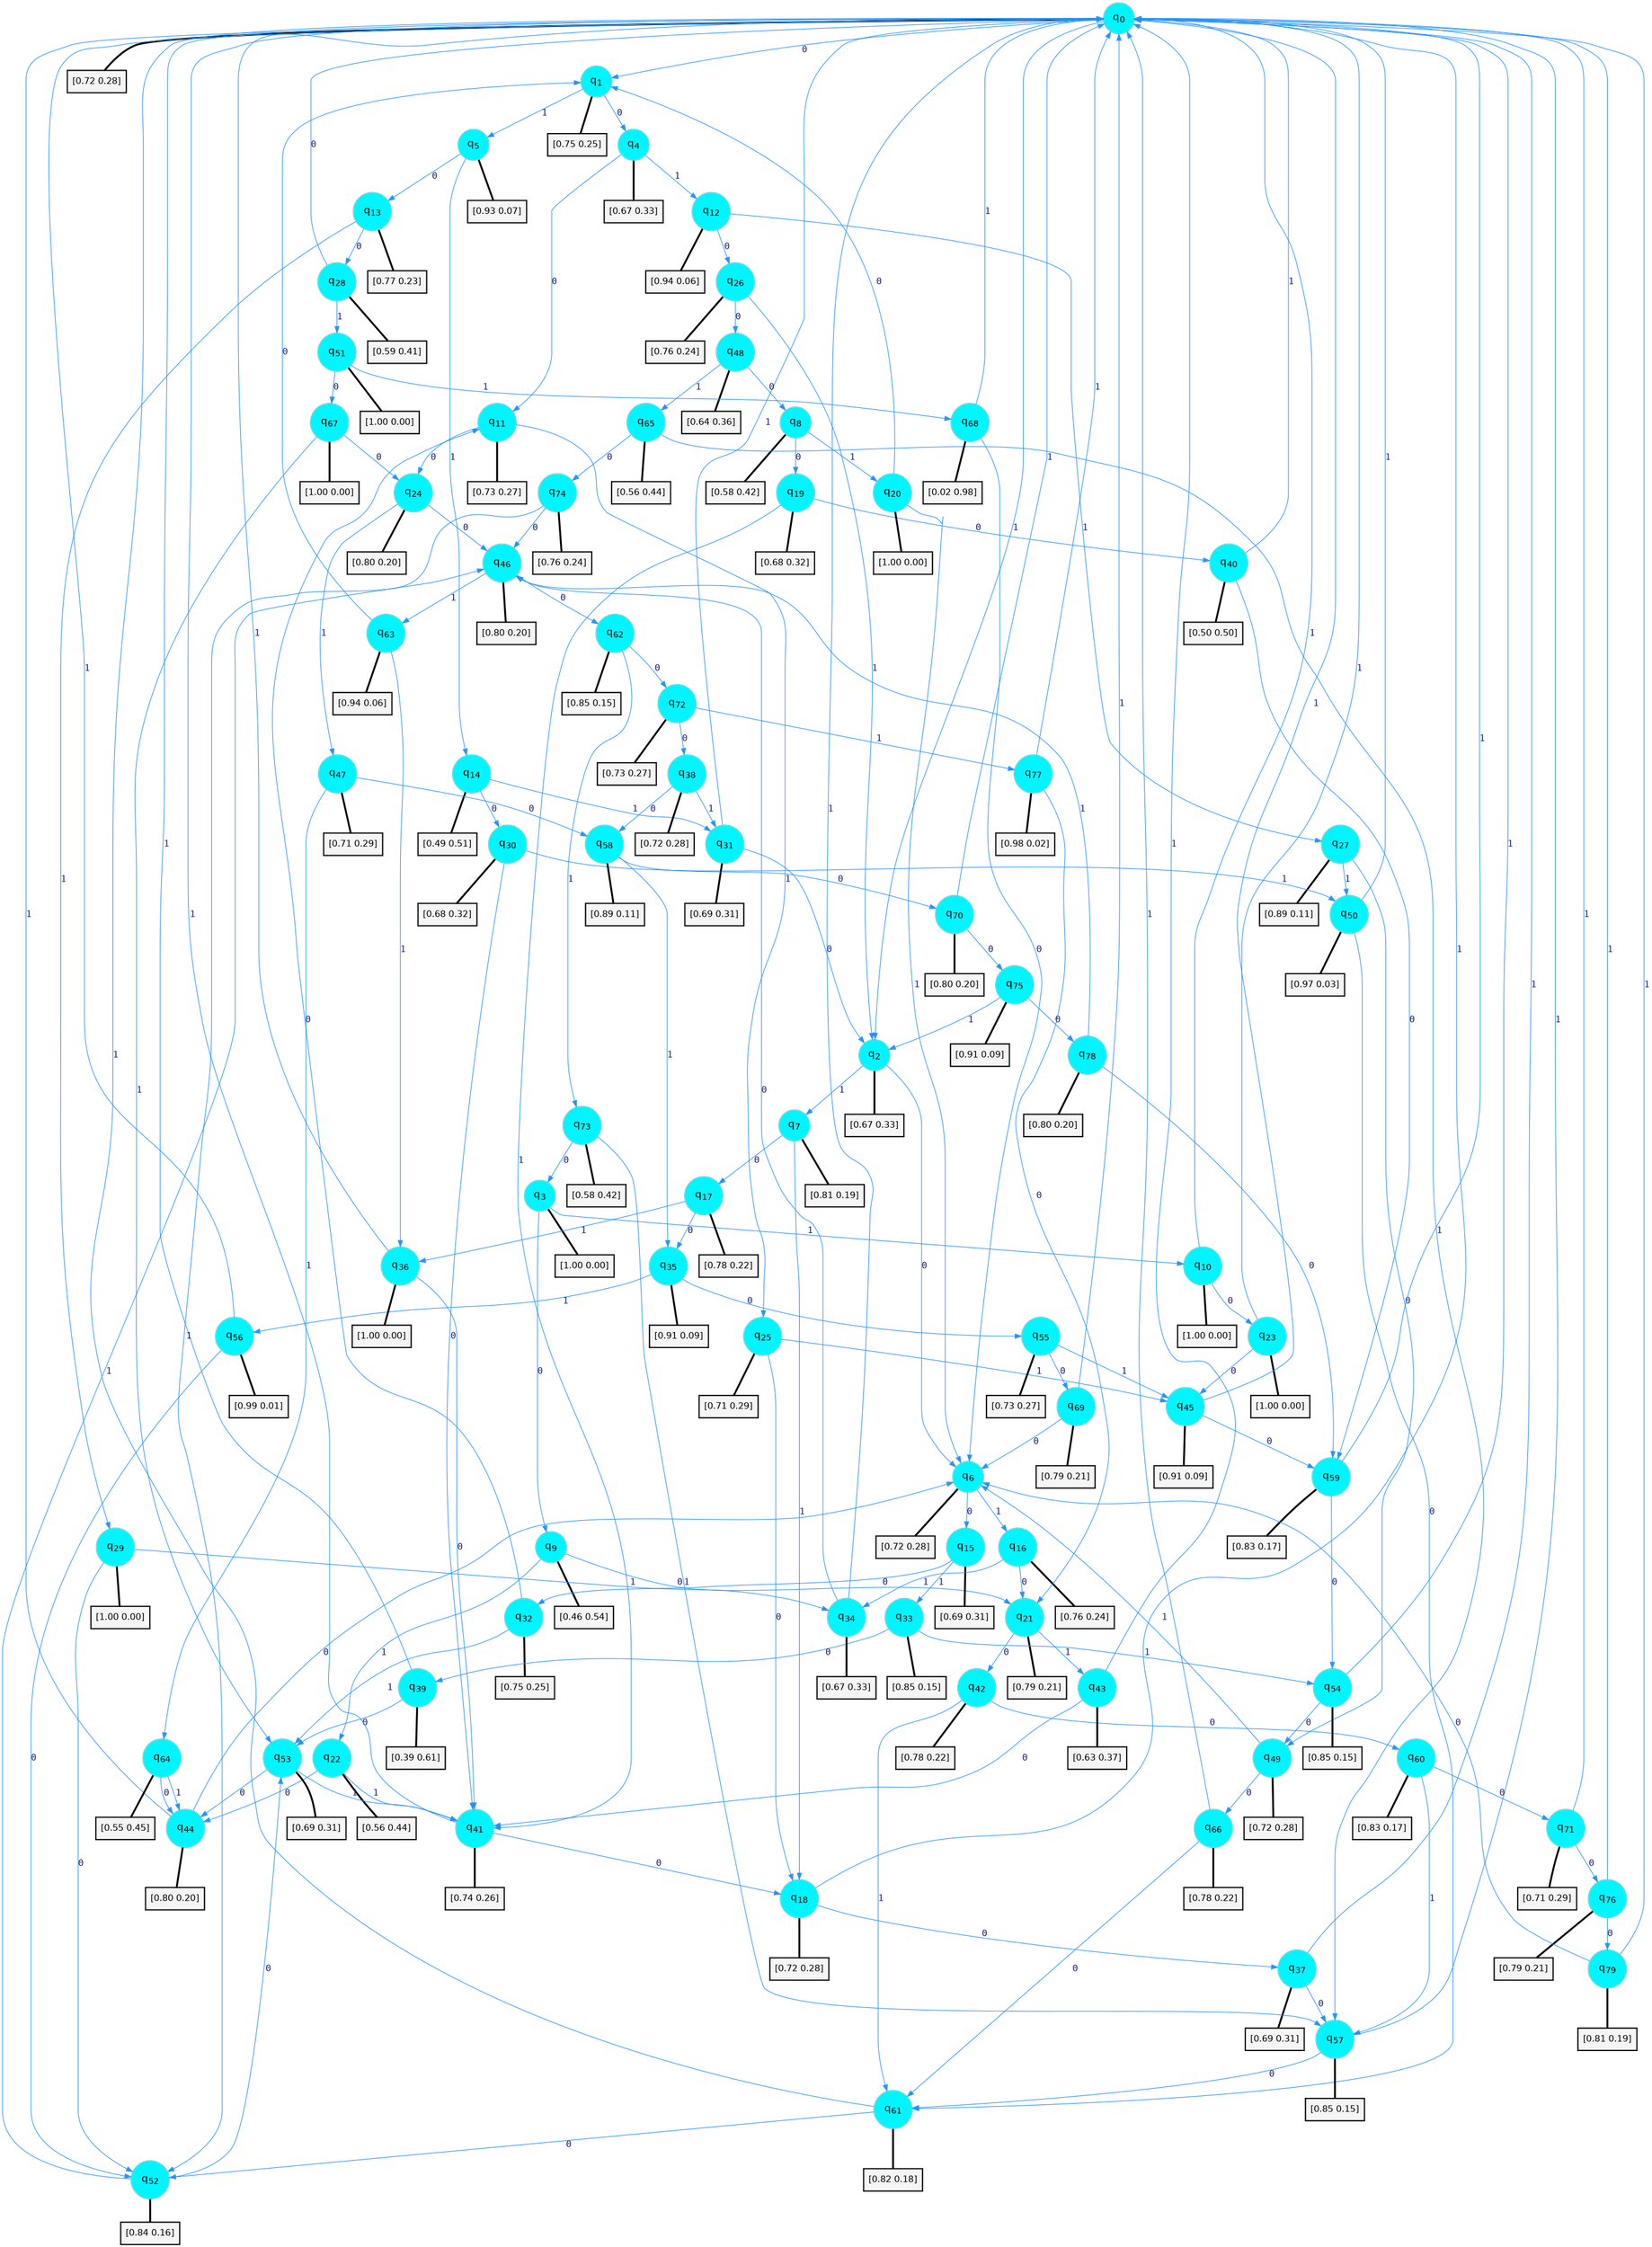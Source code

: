 digraph G {
graph [
bgcolor=transparent, dpi=300, rankdir=TD, size="40,25"];
node [
color=gray, fillcolor=turquoise1, fontcolor=black, fontname=Helvetica, fontsize=16, fontweight=bold, shape=circle, style=filled];
edge [
arrowsize=1, color=dodgerblue1, fontcolor=midnightblue, fontname=courier, fontweight=bold, penwidth=1, style=solid, weight=20];
0[label=<q<SUB>0</SUB>>];
1[label=<q<SUB>1</SUB>>];
2[label=<q<SUB>2</SUB>>];
3[label=<q<SUB>3</SUB>>];
4[label=<q<SUB>4</SUB>>];
5[label=<q<SUB>5</SUB>>];
6[label=<q<SUB>6</SUB>>];
7[label=<q<SUB>7</SUB>>];
8[label=<q<SUB>8</SUB>>];
9[label=<q<SUB>9</SUB>>];
10[label=<q<SUB>10</SUB>>];
11[label=<q<SUB>11</SUB>>];
12[label=<q<SUB>12</SUB>>];
13[label=<q<SUB>13</SUB>>];
14[label=<q<SUB>14</SUB>>];
15[label=<q<SUB>15</SUB>>];
16[label=<q<SUB>16</SUB>>];
17[label=<q<SUB>17</SUB>>];
18[label=<q<SUB>18</SUB>>];
19[label=<q<SUB>19</SUB>>];
20[label=<q<SUB>20</SUB>>];
21[label=<q<SUB>21</SUB>>];
22[label=<q<SUB>22</SUB>>];
23[label=<q<SUB>23</SUB>>];
24[label=<q<SUB>24</SUB>>];
25[label=<q<SUB>25</SUB>>];
26[label=<q<SUB>26</SUB>>];
27[label=<q<SUB>27</SUB>>];
28[label=<q<SUB>28</SUB>>];
29[label=<q<SUB>29</SUB>>];
30[label=<q<SUB>30</SUB>>];
31[label=<q<SUB>31</SUB>>];
32[label=<q<SUB>32</SUB>>];
33[label=<q<SUB>33</SUB>>];
34[label=<q<SUB>34</SUB>>];
35[label=<q<SUB>35</SUB>>];
36[label=<q<SUB>36</SUB>>];
37[label=<q<SUB>37</SUB>>];
38[label=<q<SUB>38</SUB>>];
39[label=<q<SUB>39</SUB>>];
40[label=<q<SUB>40</SUB>>];
41[label=<q<SUB>41</SUB>>];
42[label=<q<SUB>42</SUB>>];
43[label=<q<SUB>43</SUB>>];
44[label=<q<SUB>44</SUB>>];
45[label=<q<SUB>45</SUB>>];
46[label=<q<SUB>46</SUB>>];
47[label=<q<SUB>47</SUB>>];
48[label=<q<SUB>48</SUB>>];
49[label=<q<SUB>49</SUB>>];
50[label=<q<SUB>50</SUB>>];
51[label=<q<SUB>51</SUB>>];
52[label=<q<SUB>52</SUB>>];
53[label=<q<SUB>53</SUB>>];
54[label=<q<SUB>54</SUB>>];
55[label=<q<SUB>55</SUB>>];
56[label=<q<SUB>56</SUB>>];
57[label=<q<SUB>57</SUB>>];
58[label=<q<SUB>58</SUB>>];
59[label=<q<SUB>59</SUB>>];
60[label=<q<SUB>60</SUB>>];
61[label=<q<SUB>61</SUB>>];
62[label=<q<SUB>62</SUB>>];
63[label=<q<SUB>63</SUB>>];
64[label=<q<SUB>64</SUB>>];
65[label=<q<SUB>65</SUB>>];
66[label=<q<SUB>66</SUB>>];
67[label=<q<SUB>67</SUB>>];
68[label=<q<SUB>68</SUB>>];
69[label=<q<SUB>69</SUB>>];
70[label=<q<SUB>70</SUB>>];
71[label=<q<SUB>71</SUB>>];
72[label=<q<SUB>72</SUB>>];
73[label=<q<SUB>73</SUB>>];
74[label=<q<SUB>74</SUB>>];
75[label=<q<SUB>75</SUB>>];
76[label=<q<SUB>76</SUB>>];
77[label=<q<SUB>77</SUB>>];
78[label=<q<SUB>78</SUB>>];
79[label=<q<SUB>79</SUB>>];
80[label="[0.72 0.28]", shape=box,fontcolor=black, fontname=Helvetica, fontsize=14, penwidth=2, fillcolor=whitesmoke,color=black];
81[label="[0.75 0.25]", shape=box,fontcolor=black, fontname=Helvetica, fontsize=14, penwidth=2, fillcolor=whitesmoke,color=black];
82[label="[0.67 0.33]", shape=box,fontcolor=black, fontname=Helvetica, fontsize=14, penwidth=2, fillcolor=whitesmoke,color=black];
83[label="[1.00 0.00]", shape=box,fontcolor=black, fontname=Helvetica, fontsize=14, penwidth=2, fillcolor=whitesmoke,color=black];
84[label="[0.67 0.33]", shape=box,fontcolor=black, fontname=Helvetica, fontsize=14, penwidth=2, fillcolor=whitesmoke,color=black];
85[label="[0.93 0.07]", shape=box,fontcolor=black, fontname=Helvetica, fontsize=14, penwidth=2, fillcolor=whitesmoke,color=black];
86[label="[0.72 0.28]", shape=box,fontcolor=black, fontname=Helvetica, fontsize=14, penwidth=2, fillcolor=whitesmoke,color=black];
87[label="[0.81 0.19]", shape=box,fontcolor=black, fontname=Helvetica, fontsize=14, penwidth=2, fillcolor=whitesmoke,color=black];
88[label="[0.58 0.42]", shape=box,fontcolor=black, fontname=Helvetica, fontsize=14, penwidth=2, fillcolor=whitesmoke,color=black];
89[label="[0.46 0.54]", shape=box,fontcolor=black, fontname=Helvetica, fontsize=14, penwidth=2, fillcolor=whitesmoke,color=black];
90[label="[1.00 0.00]", shape=box,fontcolor=black, fontname=Helvetica, fontsize=14, penwidth=2, fillcolor=whitesmoke,color=black];
91[label="[0.73 0.27]", shape=box,fontcolor=black, fontname=Helvetica, fontsize=14, penwidth=2, fillcolor=whitesmoke,color=black];
92[label="[0.94 0.06]", shape=box,fontcolor=black, fontname=Helvetica, fontsize=14, penwidth=2, fillcolor=whitesmoke,color=black];
93[label="[0.77 0.23]", shape=box,fontcolor=black, fontname=Helvetica, fontsize=14, penwidth=2, fillcolor=whitesmoke,color=black];
94[label="[0.49 0.51]", shape=box,fontcolor=black, fontname=Helvetica, fontsize=14, penwidth=2, fillcolor=whitesmoke,color=black];
95[label="[0.69 0.31]", shape=box,fontcolor=black, fontname=Helvetica, fontsize=14, penwidth=2, fillcolor=whitesmoke,color=black];
96[label="[0.76 0.24]", shape=box,fontcolor=black, fontname=Helvetica, fontsize=14, penwidth=2, fillcolor=whitesmoke,color=black];
97[label="[0.78 0.22]", shape=box,fontcolor=black, fontname=Helvetica, fontsize=14, penwidth=2, fillcolor=whitesmoke,color=black];
98[label="[0.72 0.28]", shape=box,fontcolor=black, fontname=Helvetica, fontsize=14, penwidth=2, fillcolor=whitesmoke,color=black];
99[label="[0.68 0.32]", shape=box,fontcolor=black, fontname=Helvetica, fontsize=14, penwidth=2, fillcolor=whitesmoke,color=black];
100[label="[1.00 0.00]", shape=box,fontcolor=black, fontname=Helvetica, fontsize=14, penwidth=2, fillcolor=whitesmoke,color=black];
101[label="[0.79 0.21]", shape=box,fontcolor=black, fontname=Helvetica, fontsize=14, penwidth=2, fillcolor=whitesmoke,color=black];
102[label="[0.56 0.44]", shape=box,fontcolor=black, fontname=Helvetica, fontsize=14, penwidth=2, fillcolor=whitesmoke,color=black];
103[label="[1.00 0.00]", shape=box,fontcolor=black, fontname=Helvetica, fontsize=14, penwidth=2, fillcolor=whitesmoke,color=black];
104[label="[0.80 0.20]", shape=box,fontcolor=black, fontname=Helvetica, fontsize=14, penwidth=2, fillcolor=whitesmoke,color=black];
105[label="[0.71 0.29]", shape=box,fontcolor=black, fontname=Helvetica, fontsize=14, penwidth=2, fillcolor=whitesmoke,color=black];
106[label="[0.76 0.24]", shape=box,fontcolor=black, fontname=Helvetica, fontsize=14, penwidth=2, fillcolor=whitesmoke,color=black];
107[label="[0.89 0.11]", shape=box,fontcolor=black, fontname=Helvetica, fontsize=14, penwidth=2, fillcolor=whitesmoke,color=black];
108[label="[0.59 0.41]", shape=box,fontcolor=black, fontname=Helvetica, fontsize=14, penwidth=2, fillcolor=whitesmoke,color=black];
109[label="[1.00 0.00]", shape=box,fontcolor=black, fontname=Helvetica, fontsize=14, penwidth=2, fillcolor=whitesmoke,color=black];
110[label="[0.68 0.32]", shape=box,fontcolor=black, fontname=Helvetica, fontsize=14, penwidth=2, fillcolor=whitesmoke,color=black];
111[label="[0.69 0.31]", shape=box,fontcolor=black, fontname=Helvetica, fontsize=14, penwidth=2, fillcolor=whitesmoke,color=black];
112[label="[0.75 0.25]", shape=box,fontcolor=black, fontname=Helvetica, fontsize=14, penwidth=2, fillcolor=whitesmoke,color=black];
113[label="[0.85 0.15]", shape=box,fontcolor=black, fontname=Helvetica, fontsize=14, penwidth=2, fillcolor=whitesmoke,color=black];
114[label="[0.67 0.33]", shape=box,fontcolor=black, fontname=Helvetica, fontsize=14, penwidth=2, fillcolor=whitesmoke,color=black];
115[label="[0.91 0.09]", shape=box,fontcolor=black, fontname=Helvetica, fontsize=14, penwidth=2, fillcolor=whitesmoke,color=black];
116[label="[1.00 0.00]", shape=box,fontcolor=black, fontname=Helvetica, fontsize=14, penwidth=2, fillcolor=whitesmoke,color=black];
117[label="[0.69 0.31]", shape=box,fontcolor=black, fontname=Helvetica, fontsize=14, penwidth=2, fillcolor=whitesmoke,color=black];
118[label="[0.72 0.28]", shape=box,fontcolor=black, fontname=Helvetica, fontsize=14, penwidth=2, fillcolor=whitesmoke,color=black];
119[label="[0.39 0.61]", shape=box,fontcolor=black, fontname=Helvetica, fontsize=14, penwidth=2, fillcolor=whitesmoke,color=black];
120[label="[0.50 0.50]", shape=box,fontcolor=black, fontname=Helvetica, fontsize=14, penwidth=2, fillcolor=whitesmoke,color=black];
121[label="[0.74 0.26]", shape=box,fontcolor=black, fontname=Helvetica, fontsize=14, penwidth=2, fillcolor=whitesmoke,color=black];
122[label="[0.78 0.22]", shape=box,fontcolor=black, fontname=Helvetica, fontsize=14, penwidth=2, fillcolor=whitesmoke,color=black];
123[label="[0.63 0.37]", shape=box,fontcolor=black, fontname=Helvetica, fontsize=14, penwidth=2, fillcolor=whitesmoke,color=black];
124[label="[0.80 0.20]", shape=box,fontcolor=black, fontname=Helvetica, fontsize=14, penwidth=2, fillcolor=whitesmoke,color=black];
125[label="[0.91 0.09]", shape=box,fontcolor=black, fontname=Helvetica, fontsize=14, penwidth=2, fillcolor=whitesmoke,color=black];
126[label="[0.80 0.20]", shape=box,fontcolor=black, fontname=Helvetica, fontsize=14, penwidth=2, fillcolor=whitesmoke,color=black];
127[label="[0.71 0.29]", shape=box,fontcolor=black, fontname=Helvetica, fontsize=14, penwidth=2, fillcolor=whitesmoke,color=black];
128[label="[0.64 0.36]", shape=box,fontcolor=black, fontname=Helvetica, fontsize=14, penwidth=2, fillcolor=whitesmoke,color=black];
129[label="[0.72 0.28]", shape=box,fontcolor=black, fontname=Helvetica, fontsize=14, penwidth=2, fillcolor=whitesmoke,color=black];
130[label="[0.97 0.03]", shape=box,fontcolor=black, fontname=Helvetica, fontsize=14, penwidth=2, fillcolor=whitesmoke,color=black];
131[label="[1.00 0.00]", shape=box,fontcolor=black, fontname=Helvetica, fontsize=14, penwidth=2, fillcolor=whitesmoke,color=black];
132[label="[0.84 0.16]", shape=box,fontcolor=black, fontname=Helvetica, fontsize=14, penwidth=2, fillcolor=whitesmoke,color=black];
133[label="[0.69 0.31]", shape=box,fontcolor=black, fontname=Helvetica, fontsize=14, penwidth=2, fillcolor=whitesmoke,color=black];
134[label="[0.85 0.15]", shape=box,fontcolor=black, fontname=Helvetica, fontsize=14, penwidth=2, fillcolor=whitesmoke,color=black];
135[label="[0.73 0.27]", shape=box,fontcolor=black, fontname=Helvetica, fontsize=14, penwidth=2, fillcolor=whitesmoke,color=black];
136[label="[0.99 0.01]", shape=box,fontcolor=black, fontname=Helvetica, fontsize=14, penwidth=2, fillcolor=whitesmoke,color=black];
137[label="[0.85 0.15]", shape=box,fontcolor=black, fontname=Helvetica, fontsize=14, penwidth=2, fillcolor=whitesmoke,color=black];
138[label="[0.89 0.11]", shape=box,fontcolor=black, fontname=Helvetica, fontsize=14, penwidth=2, fillcolor=whitesmoke,color=black];
139[label="[0.83 0.17]", shape=box,fontcolor=black, fontname=Helvetica, fontsize=14, penwidth=2, fillcolor=whitesmoke,color=black];
140[label="[0.83 0.17]", shape=box,fontcolor=black, fontname=Helvetica, fontsize=14, penwidth=2, fillcolor=whitesmoke,color=black];
141[label="[0.82 0.18]", shape=box,fontcolor=black, fontname=Helvetica, fontsize=14, penwidth=2, fillcolor=whitesmoke,color=black];
142[label="[0.85 0.15]", shape=box,fontcolor=black, fontname=Helvetica, fontsize=14, penwidth=2, fillcolor=whitesmoke,color=black];
143[label="[0.94 0.06]", shape=box,fontcolor=black, fontname=Helvetica, fontsize=14, penwidth=2, fillcolor=whitesmoke,color=black];
144[label="[0.55 0.45]", shape=box,fontcolor=black, fontname=Helvetica, fontsize=14, penwidth=2, fillcolor=whitesmoke,color=black];
145[label="[0.56 0.44]", shape=box,fontcolor=black, fontname=Helvetica, fontsize=14, penwidth=2, fillcolor=whitesmoke,color=black];
146[label="[0.78 0.22]", shape=box,fontcolor=black, fontname=Helvetica, fontsize=14, penwidth=2, fillcolor=whitesmoke,color=black];
147[label="[1.00 0.00]", shape=box,fontcolor=black, fontname=Helvetica, fontsize=14, penwidth=2, fillcolor=whitesmoke,color=black];
148[label="[0.02 0.98]", shape=box,fontcolor=black, fontname=Helvetica, fontsize=14, penwidth=2, fillcolor=whitesmoke,color=black];
149[label="[0.79 0.21]", shape=box,fontcolor=black, fontname=Helvetica, fontsize=14, penwidth=2, fillcolor=whitesmoke,color=black];
150[label="[0.80 0.20]", shape=box,fontcolor=black, fontname=Helvetica, fontsize=14, penwidth=2, fillcolor=whitesmoke,color=black];
151[label="[0.71 0.29]", shape=box,fontcolor=black, fontname=Helvetica, fontsize=14, penwidth=2, fillcolor=whitesmoke,color=black];
152[label="[0.73 0.27]", shape=box,fontcolor=black, fontname=Helvetica, fontsize=14, penwidth=2, fillcolor=whitesmoke,color=black];
153[label="[0.58 0.42]", shape=box,fontcolor=black, fontname=Helvetica, fontsize=14, penwidth=2, fillcolor=whitesmoke,color=black];
154[label="[0.76 0.24]", shape=box,fontcolor=black, fontname=Helvetica, fontsize=14, penwidth=2, fillcolor=whitesmoke,color=black];
155[label="[0.91 0.09]", shape=box,fontcolor=black, fontname=Helvetica, fontsize=14, penwidth=2, fillcolor=whitesmoke,color=black];
156[label="[0.79 0.21]", shape=box,fontcolor=black, fontname=Helvetica, fontsize=14, penwidth=2, fillcolor=whitesmoke,color=black];
157[label="[0.98 0.02]", shape=box,fontcolor=black, fontname=Helvetica, fontsize=14, penwidth=2, fillcolor=whitesmoke,color=black];
158[label="[0.80 0.20]", shape=box,fontcolor=black, fontname=Helvetica, fontsize=14, penwidth=2, fillcolor=whitesmoke,color=black];
159[label="[0.81 0.19]", shape=box,fontcolor=black, fontname=Helvetica, fontsize=14, penwidth=2, fillcolor=whitesmoke,color=black];
0->1 [label=0];
0->2 [label=1];
0->80 [arrowhead=none, penwidth=3,color=black];
1->4 [label=0];
1->5 [label=1];
1->81 [arrowhead=none, penwidth=3,color=black];
2->6 [label=0];
2->7 [label=1];
2->82 [arrowhead=none, penwidth=3,color=black];
3->9 [label=0];
3->10 [label=1];
3->83 [arrowhead=none, penwidth=3,color=black];
4->11 [label=0];
4->12 [label=1];
4->84 [arrowhead=none, penwidth=3,color=black];
5->13 [label=0];
5->14 [label=1];
5->85 [arrowhead=none, penwidth=3,color=black];
6->15 [label=0];
6->16 [label=1];
6->86 [arrowhead=none, penwidth=3,color=black];
7->17 [label=0];
7->18 [label=1];
7->87 [arrowhead=none, penwidth=3,color=black];
8->19 [label=0];
8->20 [label=1];
8->88 [arrowhead=none, penwidth=3,color=black];
9->21 [label=0];
9->22 [label=1];
9->89 [arrowhead=none, penwidth=3,color=black];
10->23 [label=0];
10->0 [label=1];
10->90 [arrowhead=none, penwidth=3,color=black];
11->24 [label=0];
11->25 [label=1];
11->91 [arrowhead=none, penwidth=3,color=black];
12->26 [label=0];
12->27 [label=1];
12->92 [arrowhead=none, penwidth=3,color=black];
13->28 [label=0];
13->29 [label=1];
13->93 [arrowhead=none, penwidth=3,color=black];
14->30 [label=0];
14->31 [label=1];
14->94 [arrowhead=none, penwidth=3,color=black];
15->32 [label=0];
15->33 [label=1];
15->95 [arrowhead=none, penwidth=3,color=black];
16->21 [label=0];
16->34 [label=1];
16->96 [arrowhead=none, penwidth=3,color=black];
17->35 [label=0];
17->36 [label=1];
17->97 [arrowhead=none, penwidth=3,color=black];
18->37 [label=0];
18->0 [label=1];
18->98 [arrowhead=none, penwidth=3,color=black];
19->40 [label=0];
19->41 [label=1];
19->99 [arrowhead=none, penwidth=3,color=black];
20->1 [label=0];
20->6 [label=1];
20->100 [arrowhead=none, penwidth=3,color=black];
21->42 [label=0];
21->43 [label=1];
21->101 [arrowhead=none, penwidth=3,color=black];
22->44 [label=0];
22->41 [label=1];
22->102 [arrowhead=none, penwidth=3,color=black];
23->45 [label=0];
23->0 [label=1];
23->103 [arrowhead=none, penwidth=3,color=black];
24->46 [label=0];
24->47 [label=1];
24->104 [arrowhead=none, penwidth=3,color=black];
25->18 [label=0];
25->45 [label=1];
25->105 [arrowhead=none, penwidth=3,color=black];
26->48 [label=0];
26->2 [label=1];
26->106 [arrowhead=none, penwidth=3,color=black];
27->49 [label=0];
27->50 [label=1];
27->107 [arrowhead=none, penwidth=3,color=black];
28->0 [label=0];
28->51 [label=1];
28->108 [arrowhead=none, penwidth=3,color=black];
29->52 [label=0];
29->34 [label=1];
29->109 [arrowhead=none, penwidth=3,color=black];
30->41 [label=0];
30->50 [label=1];
30->110 [arrowhead=none, penwidth=3,color=black];
31->2 [label=0];
31->0 [label=1];
31->111 [arrowhead=none, penwidth=3,color=black];
32->11 [label=0];
32->53 [label=1];
32->112 [arrowhead=none, penwidth=3,color=black];
33->39 [label=0];
33->54 [label=1];
33->113 [arrowhead=none, penwidth=3,color=black];
34->46 [label=0];
34->0 [label=1];
34->114 [arrowhead=none, penwidth=3,color=black];
35->55 [label=0];
35->56 [label=1];
35->115 [arrowhead=none, penwidth=3,color=black];
36->41 [label=0];
36->0 [label=1];
36->116 [arrowhead=none, penwidth=3,color=black];
37->57 [label=0];
37->0 [label=1];
37->117 [arrowhead=none, penwidth=3,color=black];
38->58 [label=0];
38->31 [label=1];
38->118 [arrowhead=none, penwidth=3,color=black];
39->53 [label=0];
39->0 [label=1];
39->119 [arrowhead=none, penwidth=3,color=black];
40->59 [label=0];
40->0 [label=1];
40->120 [arrowhead=none, penwidth=3,color=black];
41->18 [label=0];
41->0 [label=1];
41->121 [arrowhead=none, penwidth=3,color=black];
42->60 [label=0];
42->61 [label=1];
42->122 [arrowhead=none, penwidth=3,color=black];
43->41 [label=0];
43->0 [label=1];
43->123 [arrowhead=none, penwidth=3,color=black];
44->6 [label=0];
44->0 [label=1];
44->124 [arrowhead=none, penwidth=3,color=black];
45->59 [label=0];
45->0 [label=1];
45->125 [arrowhead=none, penwidth=3,color=black];
46->62 [label=0];
46->63 [label=1];
46->126 [arrowhead=none, penwidth=3,color=black];
47->58 [label=0];
47->64 [label=1];
47->127 [arrowhead=none, penwidth=3,color=black];
48->8 [label=0];
48->65 [label=1];
48->128 [arrowhead=none, penwidth=3,color=black];
49->66 [label=0];
49->6 [label=1];
49->129 [arrowhead=none, penwidth=3,color=black];
50->61 [label=0];
50->0 [label=1];
50->130 [arrowhead=none, penwidth=3,color=black];
51->67 [label=0];
51->68 [label=1];
51->131 [arrowhead=none, penwidth=3,color=black];
52->53 [label=0];
52->46 [label=1];
52->132 [arrowhead=none, penwidth=3,color=black];
53->44 [label=0];
53->41 [label=1];
53->133 [arrowhead=none, penwidth=3,color=black];
54->49 [label=0];
54->0 [label=1];
54->134 [arrowhead=none, penwidth=3,color=black];
55->69 [label=0];
55->45 [label=1];
55->135 [arrowhead=none, penwidth=3,color=black];
56->52 [label=0];
56->0 [label=1];
56->136 [arrowhead=none, penwidth=3,color=black];
57->61 [label=0];
57->0 [label=1];
57->137 [arrowhead=none, penwidth=3,color=black];
58->70 [label=0];
58->35 [label=1];
58->138 [arrowhead=none, penwidth=3,color=black];
59->54 [label=0];
59->0 [label=1];
59->139 [arrowhead=none, penwidth=3,color=black];
60->71 [label=0];
60->57 [label=1];
60->140 [arrowhead=none, penwidth=3,color=black];
61->52 [label=0];
61->0 [label=1];
61->141 [arrowhead=none, penwidth=3,color=black];
62->72 [label=0];
62->73 [label=1];
62->142 [arrowhead=none, penwidth=3,color=black];
63->1 [label=0];
63->36 [label=1];
63->143 [arrowhead=none, penwidth=3,color=black];
64->44 [label=0];
64->44 [label=1];
64->144 [arrowhead=none, penwidth=3,color=black];
65->74 [label=0];
65->57 [label=1];
65->145 [arrowhead=none, penwidth=3,color=black];
66->61 [label=0];
66->0 [label=1];
66->146 [arrowhead=none, penwidth=3,color=black];
67->24 [label=0];
67->53 [label=1];
67->147 [arrowhead=none, penwidth=3,color=black];
68->6 [label=0];
68->0 [label=1];
68->148 [arrowhead=none, penwidth=3,color=black];
69->6 [label=0];
69->0 [label=1];
69->149 [arrowhead=none, penwidth=3,color=black];
70->75 [label=0];
70->0 [label=1];
70->150 [arrowhead=none, penwidth=3,color=black];
71->76 [label=0];
71->0 [label=1];
71->151 [arrowhead=none, penwidth=3,color=black];
72->38 [label=0];
72->77 [label=1];
72->152 [arrowhead=none, penwidth=3,color=black];
73->3 [label=0];
73->57 [label=1];
73->153 [arrowhead=none, penwidth=3,color=black];
74->46 [label=0];
74->52 [label=1];
74->154 [arrowhead=none, penwidth=3,color=black];
75->78 [label=0];
75->2 [label=1];
75->155 [arrowhead=none, penwidth=3,color=black];
76->79 [label=0];
76->0 [label=1];
76->156 [arrowhead=none, penwidth=3,color=black];
77->21 [label=0];
77->0 [label=1];
77->157 [arrowhead=none, penwidth=3,color=black];
78->59 [label=0];
78->46 [label=1];
78->158 [arrowhead=none, penwidth=3,color=black];
79->6 [label=0];
79->0 [label=1];
79->159 [arrowhead=none, penwidth=3,color=black];
}
